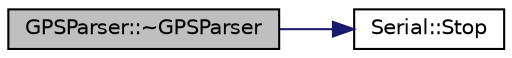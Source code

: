 digraph "GPSParser::~GPSParser"
{
  edge [fontname="Helvetica",fontsize="10",labelfontname="Helvetica",labelfontsize="10"];
  node [fontname="Helvetica",fontsize="10",shape=record];
  rankdir="LR";
  Node1 [label="GPSParser::~GPSParser",height=0.2,width=0.4,color="black", fillcolor="grey75", style="filled" fontcolor="black"];
  Node1 -> Node2 [color="midnightblue",fontsize="10",style="solid",fontname="Helvetica"];
  Node2 [label="Serial::Stop",height=0.2,width=0.4,color="black", fillcolor="white", style="filled",URL="$classSerial.html#a206b0e9c801a8df764d03554e6fa16f4",tooltip="Stops the Serial PASM engine, if it is running. "];
}
